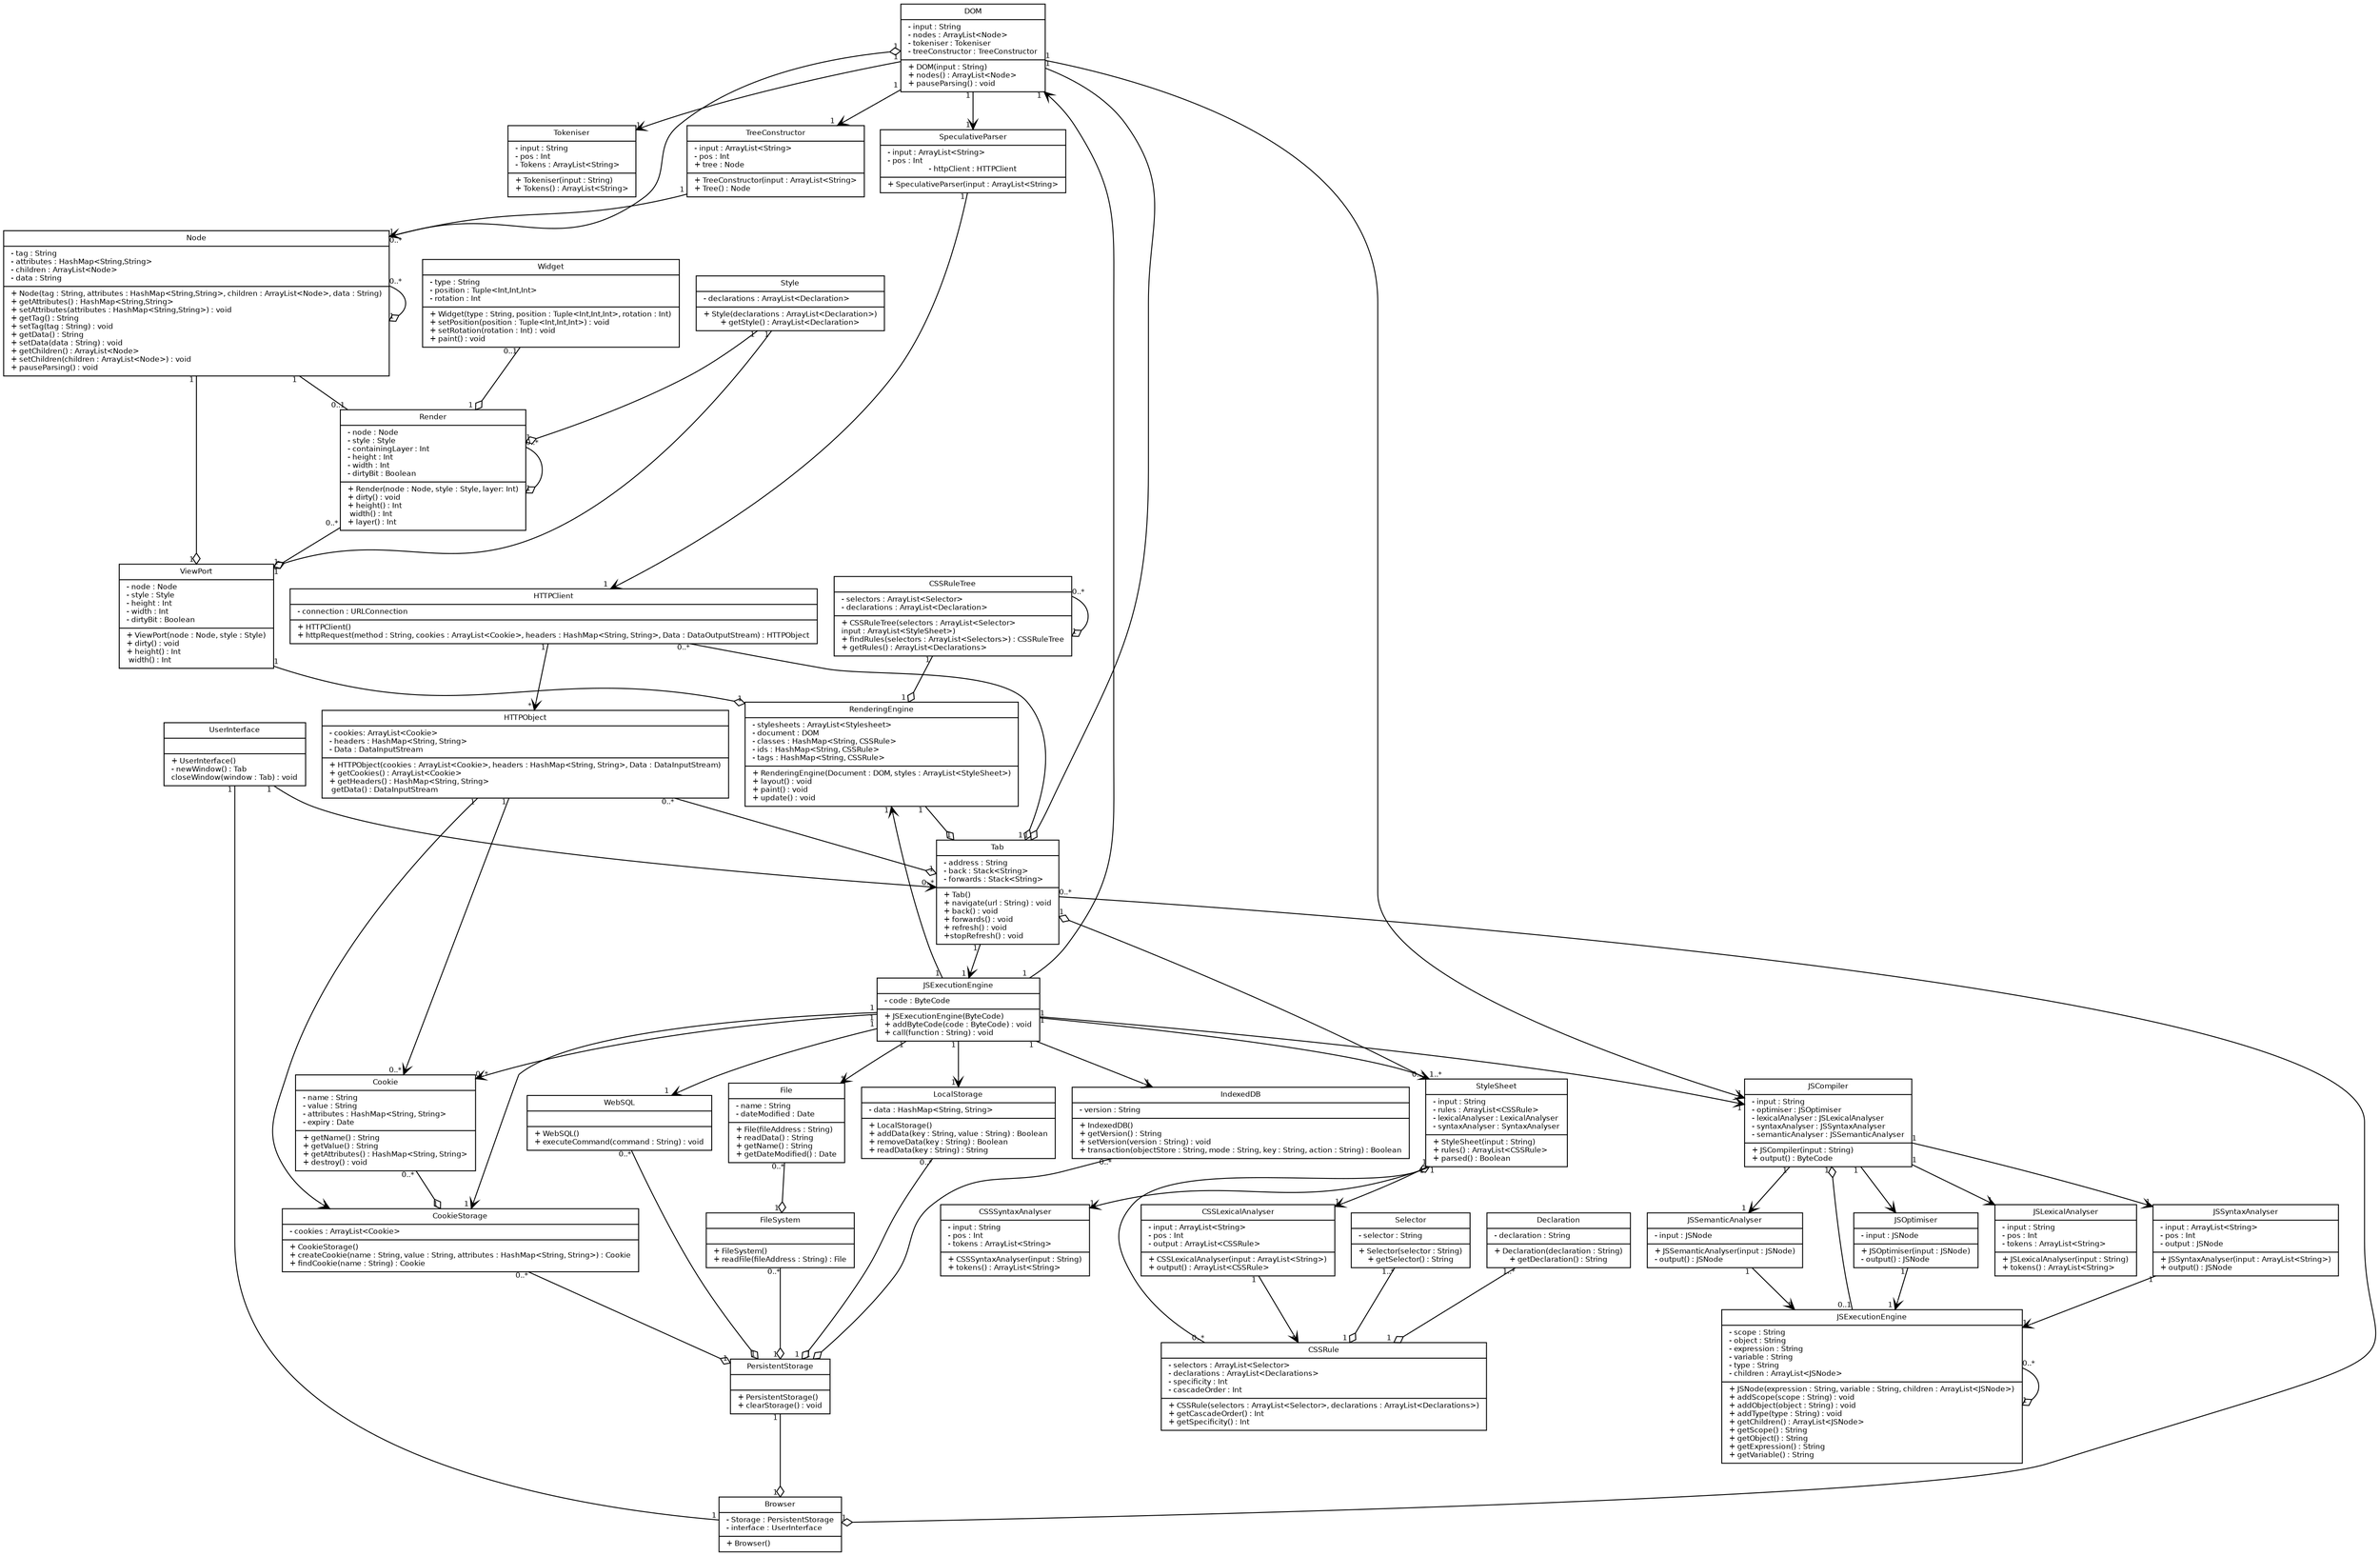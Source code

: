 digraph g {
    fontname = "Bitstream Vera Sans"
    fontsize = 8

   node [
        fontname = "Bitstream Vera Sans"
        fontsize = 8
        shape = "record"
    ]

    edge [
        fontname = "Bitstream Vera Sans"
        fontsize = 8
    ]

    Tokeniser [
        label = "{Tokeniser|- input : String\l- pos : Int\l- Tokens : ArrayList\<String\>\l|+ Tokeniser(input : String)\l+ Tokens() : ArrayList\<String\>\l}"
    ]
    
    TreeConstructor [
        label = "{TreeConstructor|- input : ArrayList\<String\>\l- pos : Int\l+ tree : Node\l|+ TreeConstructor(input : ArrayList\<String\>\l+ Tree() : Node\l}"
    ]
    
    SpeculativeParser [
        label = "{SpeculativeParser|- input : ArrayList\<String\>\l- pos : Int\l- httpClient : HTTPClient|+ SpeculativeParser(input : ArrayList\<String\>\l}"
    ]
    
    DOM [
        label = "{DOM|- input : String\l- nodes : ArrayList\<Node\>\l- tokeniser : Tokeniser\l- treeConstructor : TreeConstructor\l|+ DOM(input : String)\l+ nodes() : ArrayList\<Node\>\l+ pauseParsing() : void\l}"
    ]
    
    DOMNode [
        label = "{Node|- tag : String\l- attributes : HashMap\<String,String\>\l- children : ArrayList\<Node\>\l- data : String\l|+ Node(tag : String, attributes : HashMap\<String,String\>, children : ArrayList\<Node\>, data : String)\l+ getAttributes() : HashMap\<String,String\>\l+ setAttributes(attributes : HashMap\<String,String\>) : void\l+ getTag() : String\l+ setTag(tag : String) : void\l+ getData() : String\l+ setData(data : String) : void\l+ getChildren() : ArrayList\<Node\>\l+ setChildren(children : ArrayList\<Node\>) : void\l+ pauseParsing() : void\l}"
    ]

    edge [
        arrowhead = "ediamond"
        
        headlabel = "1 "
        taillabel = "0..*"
    ]
    
    DOMNode -> DOM
    DOMNode -> DOMNode
    
    edge [
        arrowhead = "open"
        
        headlabel = "1 "
        taillabel = "1 "
    ]
    
    SpeculativeParser -> HTTPClient
    DOM -> SpeculativeParser
    DOM -> Tokeniser
    DOM -> TreeConstructor
    TreeConstructor -> DOMNode

    StyleSheet [
        label = "{StyleSheet|- input : String\l- rules : ArrayList\<CSSRule\>\l- lexicalAnalyser : LexicalAnalyser\l- syntaxAnalyser : SyntaxAnalyser\l|+ StyleSheet(input : String)\l+ rules() : ArrayList\<CSSRule\>\l+ parsed() : Boolean\l}"
    ]
    
    CSSRule [
        label = "{CSSRule|- selectors : ArrayList\<Selector\>\l- declarations : ArrayList\<Declarations\>\l- specificity : Int\l- cascadeOrder : Int\l|+ CSSRule(selectors : ArrayList\<Selector\>, declarations : ArrayList\<Declarations\>)\l+ getCascadeOrder() : Int\l+ getSpecificity() : Int\l}"
    ]
    
    Selector [
        label = "{Selector|- selector : String\l|+ Selector(selector : String)\l+ getSelector() : String}"
    ]
    
    Declaration [
        label = "{Declaration|- declaration : String\l|+ Declaration(declaration : String)\l+ getDeclaration() : String}"
    ]
    
    edge [
        arrowhead = "ediamond"
        
        headlabel = "1 "
        taillabel = "0..*"
    ]
    
    CSSRule -> StyleSheet
    
    edge [
        arrowhead = "ediamond"
        
        headlabel = "1 "
        taillabel = "1..*"
    ]
    
    Selector -> CSSRule
    Declaration -> CSSRule
    
    CSSLexicalAnalyser [
        label = "{CSSLexicalAnalyser|- input : ArrayList\<String\>\l- pos : Int\l- output : ArrayList\<CSSRule\>\l|+ CSSLexicalAnalyser(input : ArrayList\<String\>)\l+ output() : ArrayList\<CSSRule\>\l}"
    ]
    
    CSSSyntaxAnalyser [
        label = "{CSSSyntaxAnalyser|- input : String\l- pos : Int\l- tokens : ArrayList\<String\>\l|+ CSSSyntaxAnalyser(input : String)\l+ tokens() : ArrayList\<String\>\l}"
    ]
    
    edge [
        arrowhead = "open"
        
        headlabel = "1 "
        taillabel = "1 "
    ]
    
    StyleSheet -> CSSLexicalAnalyser
    StyleSheet -> CSSSyntaxAnalyser
    
    edge [
        arrowhead = "open"
        
        headlabel = "* "
        taillabel = "1 "
    ]
    
    CSSLexicalAnalyser -> CSSRule

    PersistentStorage [
        label = "{PersistentStorage|\l|+ PersistentStorage()\l+ clearStorage() : void\l}"
    ]
    
    LocalStorage [
        label = "{LocalStorage|- data : HashMap\<String, String\>\l|+ LocalStorage()\l+ addData(key : String, value : String) : Boolean\l+ removeData(key : String) : Boolean\l+ readData(key : String) : String\l}"
    ]
    
    IndexedDB [
        label = "{IndexedDB|- version : String\l|+ IndexedDB()\l+ getVersion() : String\l+ setVersion(version : String) : void\l+ transaction(objectStore : String, mode : String, key : String, action : String) : Boolean\l}"
    ]
    
    WebSQL [
        label = "{WebSQL|\l|+ WebSQL()\l+ executeCommand(command : String) : void\l}"
    ]
    
    FileSystem [
        label = "{FileSystem|\l|+ FileSystem()\l+ readFile(fileAddress : String) : File\l}"
    ]
    
    File [
        label = "{File|- name : String\l- dateModified : Date\l|+ File(fileAddress : String)\l+ readData() : String\l+ getName() : String\l+ getDateModified() : Date\l}"
    ]
    
    CookieStorage [
        label = "{CookieStorage|- cookies : ArrayList\<Cookie\>\l|+ CookieStorage()\l+ createCookie(name : String, value : String, attributes : HashMap\<String, String\>) : Cookie\l+ findCookie(name : String) : Cookie\l}"
    ]
    
    edge [
        arrowhead = "ediamond"
        
        headlabel = "1 "
        taillabel = "0..*"
    ]
    
    LocalStorage -> PersistentStorage
    IndexedDB -> PersistentStorage
    WebSQL -> PersistentStorage
    FileSystem -> PersistentStorage
    CookieStorage -> PersistentStorage
    File -> FileSystem

    Browser [
        label = "{Browser|- Storage : PersistentStorage\l- interface : UserInterface\l|+ Browser()\l}"
    ]
    
    UserInterface [
        label = "{UserInterface|\l|+ UserInterface()\l- newWindow() : Tab\lcloseWindow(window : Tab) : void\l}"
    ]
    
    Tab [
        label = "{Tab|- address : String\l- back : Stack\<String\>\l- forwards : Stack\<String\>\l|+ Tab()\l+ navigate(url : String) : void\l+ back() : void\l+ forwards() : void\l+ refresh() : void\l+stopRefresh() : void\l}"
    ]
    
    edge [
        arrowhead = "ediamond"
        
        headlabel = "1 "
        taillabel = "0..*"
    ]
    
    Tab -> Browser
    JSNode -> JSNode
    
    edge [
        arrowhead = "ediamond"
        
        headlabel = "1 "
        taillabel = "0..1"
    ]
    
    JSNode -> JSCompiler
    
    edge [
        arrowhead = "open"
        
        headlabel = "1 "
        taillabel = "1 "
    ]
    
    JSOptimiser -> JSNode
    JSSyntaxAnalyser -> JSNode
    JSSemanticAnalyser -> JSNode
    
    HTTPClient [
        label = "{HTTPClient|- connection : URLConnection\l|+ HTTPClient()\l+ httpRequest(method : String, cookies : ArrayList\<Cookie\>, headers : HashMap\<String, String\>, Data : DataOutputStream) : HTTPObject\l}"
    ]
    
    HTTPObject [
        label = "{HTTPObject|- cookies: ArrayList\<Cookie\>\l- headers : HashMap\<String, String\>\l- Data : DataInputStream\l|+ HTTPObject(cookies : ArrayList\<Cookie\>, headers : HashMap\<String, String\>, Data : DataInputStream)\l+ getCookies() : ArrayList\<Cookie\>\l+ getHeaders() : HashMap\<String, String\>\l getData() : DataInputStream\l}"
    ]
    
    edge [
        arrowhead = "ediamond"
        
        headlabel = "1 "
        taillabel = "0..*"
    ]
    
    HTTPClient -> Tab
    HTTPObject -> Tab
    
    edge [
        arrowhead = "open"
        
        headlabel = "* "
        taillabel = "1 "
    ]
    
    HTTPClient -> HTTPObject
    JSExecutionEngine -> File
    
    edge [
        arrowhead = "open"
        
        headlabel = "1 "
        taillabel = "1 "
    ]
    
    HTTPObject -> CookieStorage
    JSExecutionEngine -> LocalStorage
    JSExecutionEngine -> WebSQL
    JSExecutionEngine -> IndexedDB
    JSExecutionEngine -> CookieStorage
    
    edge [
        arrowhead = "ediamond"
        
        headlabel = "1 "
        taillabel = "1 "
    ]
    
    DOM -> Tab
    PersistentStorage -> Browser
    
    edge [
        arrowhead = "ediamond"
        
        headlabel = "1 "
        taillabel = "0..* "
    ]
    
    StyleSheet -> Tab
    
    ViewPort [
        label = "{ViewPort|- node : Node\l- style : Style\l- height : Int\l- width : Int\l- dirtyBit : Boolean\l|+ ViewPort(node : Node, style : Style)\l+ dirty() : void\l+ height() : Int\l width() : Int\l}"
    ]
    
    Render [
        label = "{Render|- node : Node\l- style : Style\l- containingLayer : Int\l- height : Int\l- width : Int\l- dirtyBit : Boolean\l|+ Render(node : Node, style : Style, layer: Int)\l+ dirty() : void\l+ height() : Int\l width() : Int\l+ layer() : Int\l}"
    ]
    
    Style [
        label = "{Style|- declarations : ArrayList\<Declaration\>\l|+ Style(declarations : ArrayList\<Declaration\>)\l+ getStyle() : ArrayList\<Declaration\>}"
    ]
    
    RenderingEngine [
        label = "{RenderingEngine|- stylesheets : ArrayList\<Stylesheet\>\l- document : DOM\l- classes : HashMap\<String, CSSRule\>\l- ids : HashMap\<String, CSSRule\>\l- tags : HashMap\<String, CSSRule\>\l|+ RenderingEngine(Document : DOM, styles : ArrayList\<StyleSheet\>)\l+ layout() : void\l+ paint() : void\l+ update() : void\l}"
    ]
    
    CSSRuleTree [
        label = "{CSSRuleTree|- selectors : ArrayList\<Selector\>\l- declarations : ArrayList\<Declaration\>\l|+ CSSRuleTree(selectors : ArrayList\<Selector\>\linput : ArrayList\<StyleSheet\>)\l+ findRules(selectors : ArrayList\<Selectors\>) : CSSRuleTree\l+ getRules() : ArrayList\<Declarations\>\l}"
    ]
    
    edge [
        arrowhead = "ediamond"
        
        headlabel = "1 "
        taillabel = "1 "
    ]
    
    RenderingEngine -> Tab
    ViewPort -> RenderingEngine
    Style -> ViewPort
    DOMNode -> ViewPort
    Style -> Render
    CSSRuleTree -> RenderingEngine
    
    edge [
        arrowhead = "ediamond"
        
        headlabel = "1 "
        taillabel = "0..* "
    ]
    
    Cookie -> CookieStorage
    Render -> ViewPort
    Render -> Render
    CSSRuleTree -> CSSRuleTree
    
    Widget [
        label = "{Widget|- type : String\l- position : Tuple\<Int,Int,Int\>\l- rotation : Int\l|+ Widget(type : String, position : Tuple\<Int,Int,Int\>, rotation : Int)\l+ setPosition(position : Tuple\<Int,Int,Int\>) : void\l+ setRotation(rotation : Int) : void\l+ paint() : void\l}"
    ]
    
    edge [
        arrowhead = "ediamond"
        
        headlabel = "1 "
        taillabel = "0..1 "
    ]
    
    Widget -> Render
    
    JSSyntaxAnalyser [
        label = "{JSSyntaxAnalyser|- input : ArrayList\<String\>\l- pos : Int\l- output : JSNode\l|+ JSSyntaxAnalyser(input : ArrayList\<String\>)\l+ output() : JSNode\l}"
    ]
    
    JSLexicalAnalyser [
        label = "{JSLexicalAnalyser|- input : String\l- pos : Int\l- tokens : ArrayList\<String\>\l|+ JSLexicalAnalyser(input : String)\l+ tokens() : ArrayList\<String\>\l}"
    ]
    
    JSSemanticAnalyser [
        label = "{JSSemanticAnalyser|- input : JSNode\l|+ JSSemanticAnalyser(input : JSNode)\l- output() : JSNode\l}"
    ]
    
    JSOptimiser [
        label = "{JSOptimiser|- input : JSNode\l|+ JSOptimiser(input : JSNode)\l- output() : JSNode\l}"
    ]
    
    JSCompiler [
        label = "{JSCompiler|- input : String\l- optimiser : JSOptimiser\l- lexicalAnalyser : JSLexicalAnalyser\l- syntaxAnalyser : JSSyntaxAnalyser\l- semanticAnalyser : JSSemanticAnalyser\l|+ JSCompiler(input : String)\l+ output() : ByteCode\l}"
    ]
    
    JSExecutionEngine [
        label = "{JSExecutionEngine|- code : ByteCode\l|+ JSExecutionEngine(ByteCode)\l+ addByteCode(code : ByteCode) : void\l+ call(function : String) : void\l}"
    ]
    
    JSNode [
        label = "{JSExecutionEngine|- scope : String\l- object : String\l- expression : String\l- variable : String\l- type : String\l- children : ArrayList\<JSNode\>\l|+ JSNode(expression : String, variable : String, children : ArrayList\<JSNode\>)\l+ addScope(scope : String) : void\l+ addObject(object : String) : void\l+ addType(type : String) : void\l+ getChildren() : ArrayList\<JSNode\>\l+ getScope() : String\l+ getObject() : String\l+ getExpression() : String\l+ getVariable() : String\l}"
    ]
    
    edge [
        arrowhead = "open"
        
        headlabel = "1 "
        taillabel = "1 "
    ]
    
    DOM -> JSCompiler
    JSExecutionEngine -> DOM
    JSCompiler -> JSOptimiser
    JSCompiler -> JSSemanticAnalyser
    JSCompiler -> JSLexicalAnalyser
    JSCompiler -> JSSyntaxAnalyser
    JSExecutionEngine -> JSCompiler
    Tab -> JSExecutionEngine
    JSExecutionEngine -> RenderingEngine
    
    edge [
        arrowhead = "open"
        
        headlabel = "1..* "
        taillabel = "1 "
    ]
    
    JSExecutionEngine -> StyleSheet
    
    edge [
        arrowhead = "none"
        
        headlabel = "1 "
        taillabel = "1 "
    ]
    
    UserInterface -> Browser
    
    edge [
        arrowhead = "none"
        
        headlabel = "0..1 "
        taillabel = "1 "
    ]
    
    DOMNode -> Render
    
    edge [
        arrowhead = "open"
        
        headlabel = "0..* "
        taillabel = "1 "
    ]
    
    HTTPObject -> Cookie
    JSExecutionEngine -> Cookie
    UserInterface -> Tab
    
    Cookie [
        label = "{Cookie|- name : String\l- value : String\l- attributes : HashMap\<String, String\>\l- expiry : Date\l|+ getName() : String\l+ getValue() : String\l+ getAttributes() : HashMap\<String, String\>\l+ destroy() : void\l}"
    ]
}
